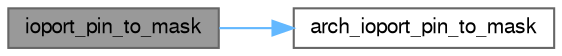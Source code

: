 digraph "ioport_pin_to_mask"
{
 // LATEX_PDF_SIZE
  bgcolor="transparent";
  edge [fontname=FreeSans,fontsize=10,labelfontname=FreeSans,labelfontsize=10];
  node [fontname=FreeSans,fontsize=10,shape=box,height=0.2,width=0.4];
  rankdir="LR";
  Node1 [label="ioport_pin_to_mask",height=0.2,width=0.4,color="gray40", fillcolor="grey60", style="filled", fontcolor="black",tooltip="Convert a pin ID into a bitmask mask for the given pin on its port."];
  Node1 -> Node2 [color="steelblue1",style="solid"];
  Node2 [label="arch_ioport_pin_to_mask",height=0.2,width=0.4,color="grey40", fillcolor="white", style="filled",URL="$ioport__pio_8h.html#a69fd7bdfb41664b749080e509798165e",tooltip=" "];
}
